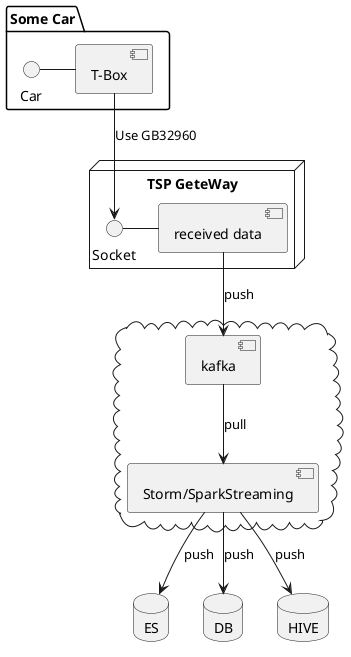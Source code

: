 @startuml
'https://plantuml.com/component-diagram
package "Some Car" {
  Car - [T-Box]
}

node "TSP GeteWay" {
  Socket - [received data]
  [T-Box] --> Socket : Use GB32960
}

cloud {
  [kafka]
  [Storm/SparkStreaming]
}

database "ES"
database "DB"
database "HIVE"

[received data] --> [kafka] : push
[kafka] --> [Storm/SparkStreaming] : pull
[Storm/SparkStreaming] --> [ES] : push
[Storm/SparkStreaming] --> [DB] : push
[Storm/SparkStreaming] --> [HIVE] : push
@enduml